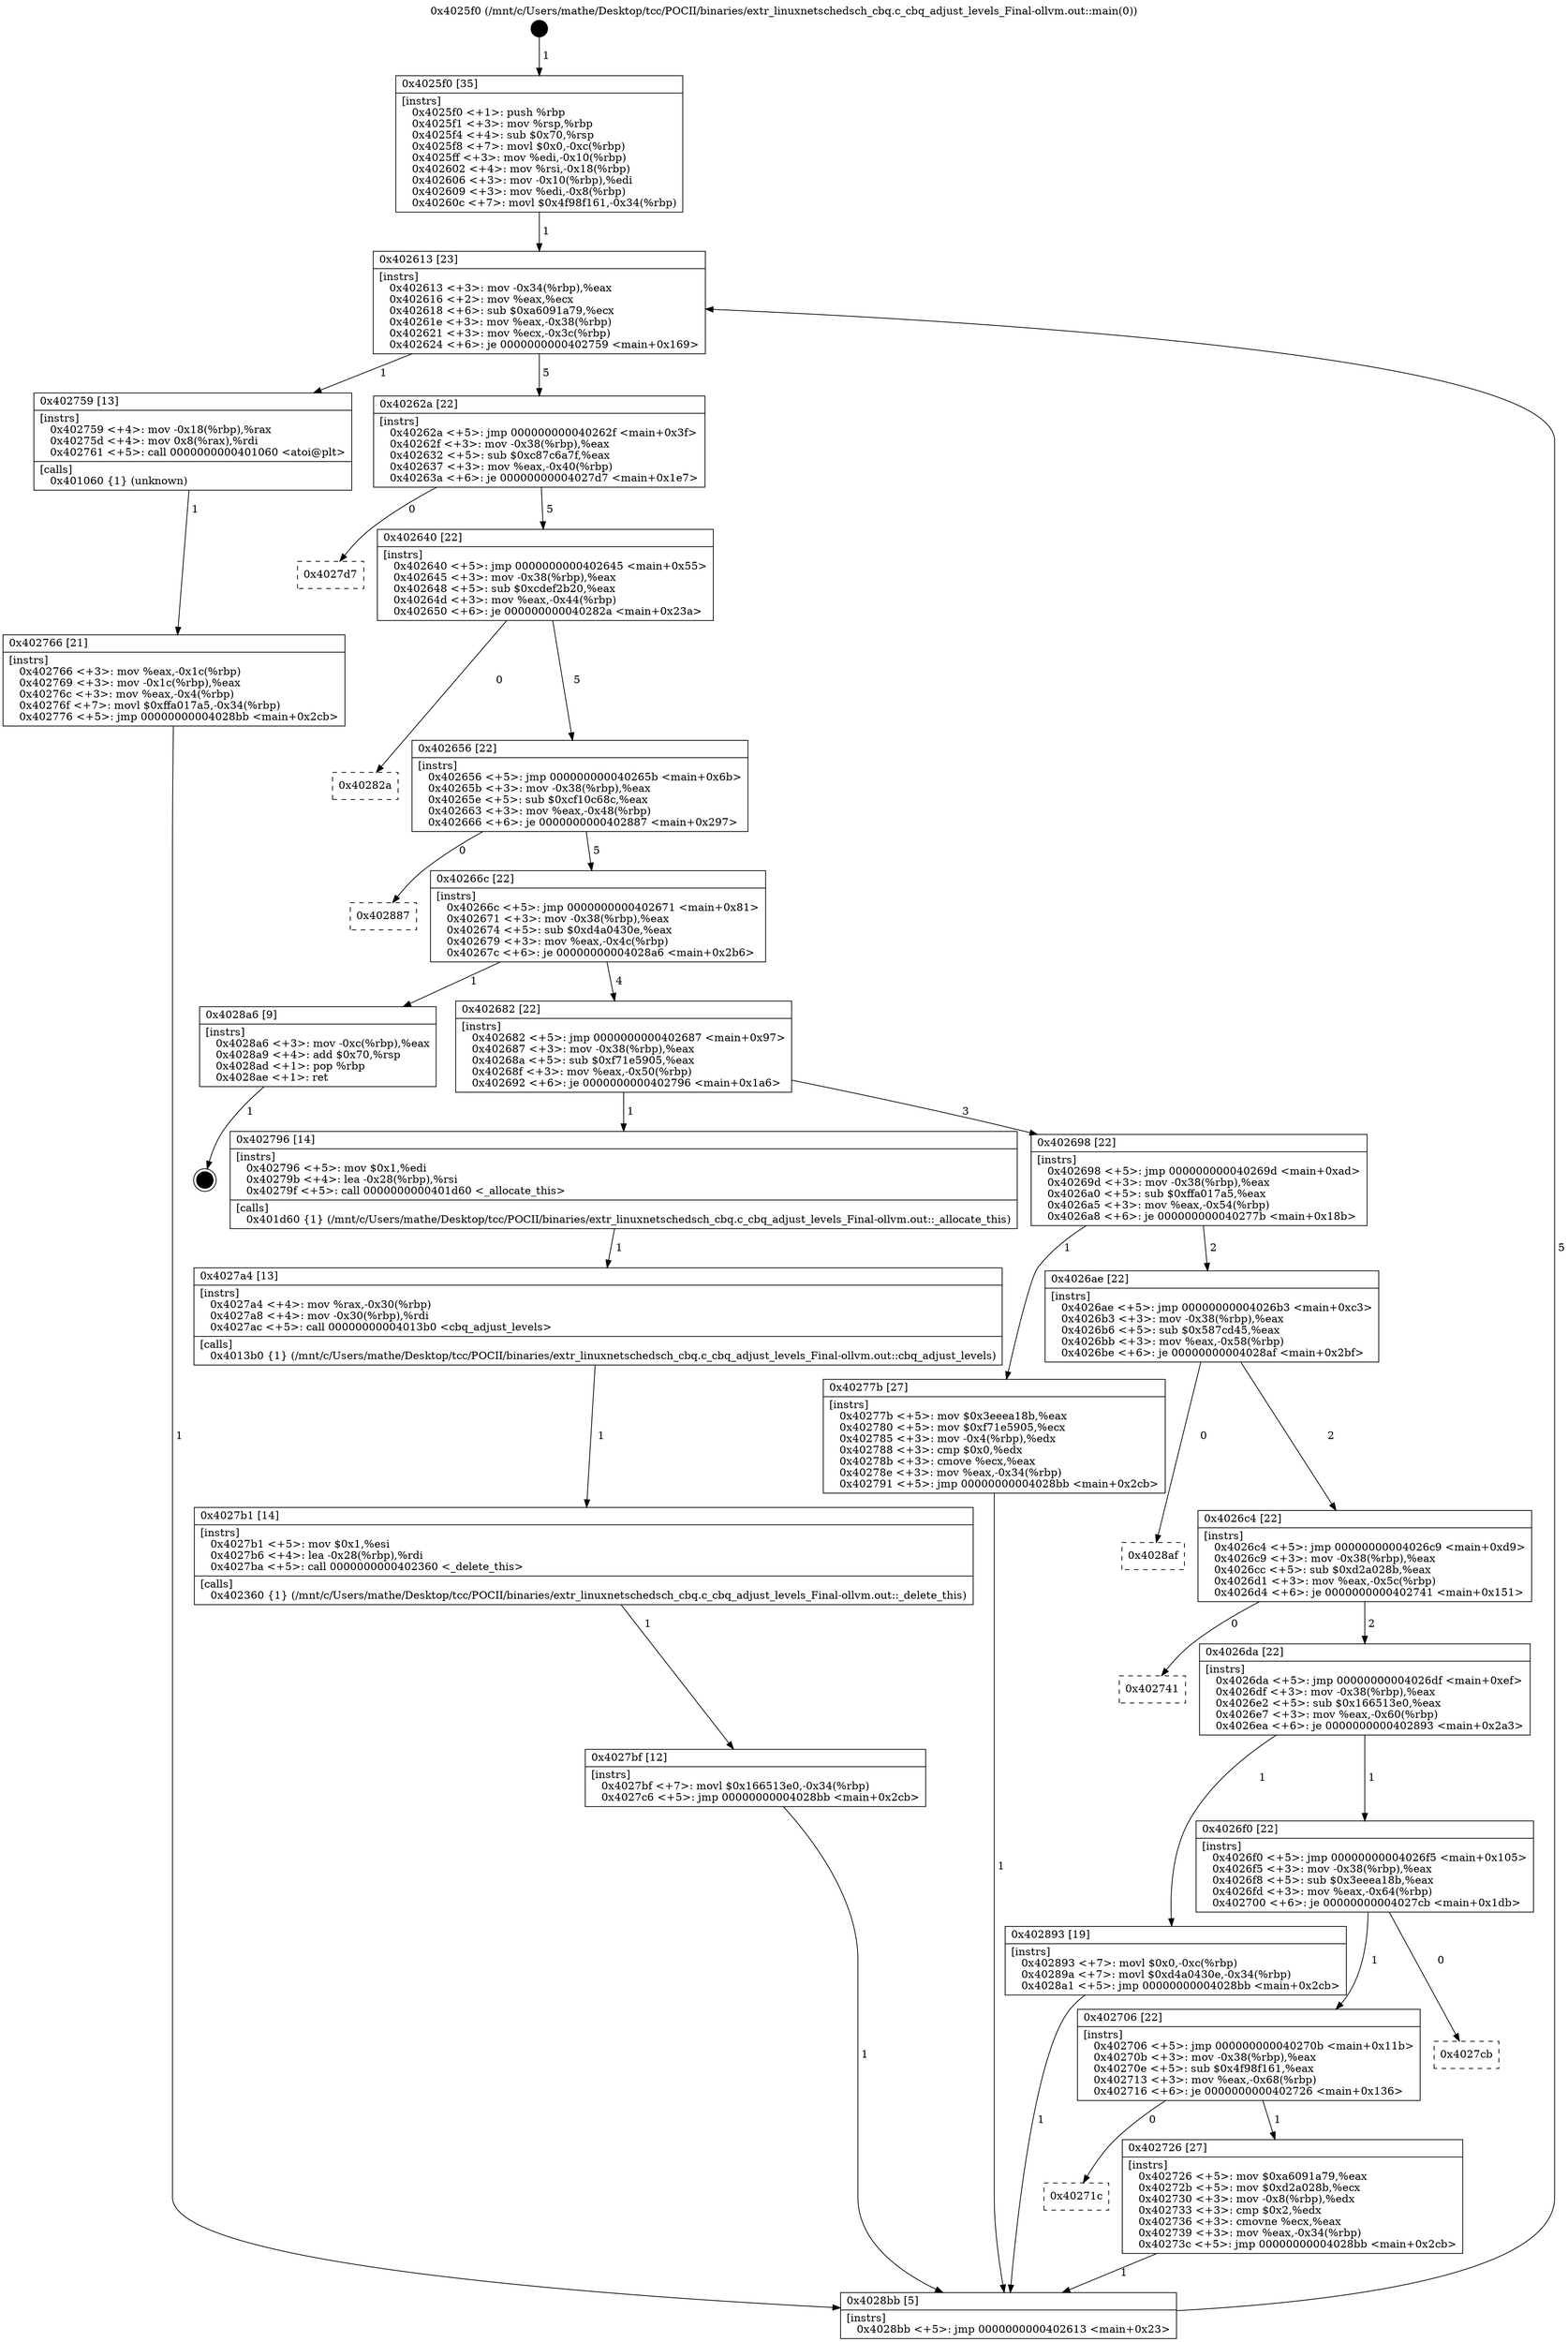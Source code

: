 digraph "0x4025f0" {
  label = "0x4025f0 (/mnt/c/Users/mathe/Desktop/tcc/POCII/binaries/extr_linuxnetschedsch_cbq.c_cbq_adjust_levels_Final-ollvm.out::main(0))"
  labelloc = "t"
  node[shape=record]

  Entry [label="",width=0.3,height=0.3,shape=circle,fillcolor=black,style=filled]
  "0x402613" [label="{
     0x402613 [23]\l
     | [instrs]\l
     &nbsp;&nbsp;0x402613 \<+3\>: mov -0x34(%rbp),%eax\l
     &nbsp;&nbsp;0x402616 \<+2\>: mov %eax,%ecx\l
     &nbsp;&nbsp;0x402618 \<+6\>: sub $0xa6091a79,%ecx\l
     &nbsp;&nbsp;0x40261e \<+3\>: mov %eax,-0x38(%rbp)\l
     &nbsp;&nbsp;0x402621 \<+3\>: mov %ecx,-0x3c(%rbp)\l
     &nbsp;&nbsp;0x402624 \<+6\>: je 0000000000402759 \<main+0x169\>\l
  }"]
  "0x402759" [label="{
     0x402759 [13]\l
     | [instrs]\l
     &nbsp;&nbsp;0x402759 \<+4\>: mov -0x18(%rbp),%rax\l
     &nbsp;&nbsp;0x40275d \<+4\>: mov 0x8(%rax),%rdi\l
     &nbsp;&nbsp;0x402761 \<+5\>: call 0000000000401060 \<atoi@plt\>\l
     | [calls]\l
     &nbsp;&nbsp;0x401060 \{1\} (unknown)\l
  }"]
  "0x40262a" [label="{
     0x40262a [22]\l
     | [instrs]\l
     &nbsp;&nbsp;0x40262a \<+5\>: jmp 000000000040262f \<main+0x3f\>\l
     &nbsp;&nbsp;0x40262f \<+3\>: mov -0x38(%rbp),%eax\l
     &nbsp;&nbsp;0x402632 \<+5\>: sub $0xc87c6a7f,%eax\l
     &nbsp;&nbsp;0x402637 \<+3\>: mov %eax,-0x40(%rbp)\l
     &nbsp;&nbsp;0x40263a \<+6\>: je 00000000004027d7 \<main+0x1e7\>\l
  }"]
  Exit [label="",width=0.3,height=0.3,shape=circle,fillcolor=black,style=filled,peripheries=2]
  "0x4027d7" [label="{
     0x4027d7\l
  }", style=dashed]
  "0x402640" [label="{
     0x402640 [22]\l
     | [instrs]\l
     &nbsp;&nbsp;0x402640 \<+5\>: jmp 0000000000402645 \<main+0x55\>\l
     &nbsp;&nbsp;0x402645 \<+3\>: mov -0x38(%rbp),%eax\l
     &nbsp;&nbsp;0x402648 \<+5\>: sub $0xcdef2b20,%eax\l
     &nbsp;&nbsp;0x40264d \<+3\>: mov %eax,-0x44(%rbp)\l
     &nbsp;&nbsp;0x402650 \<+6\>: je 000000000040282a \<main+0x23a\>\l
  }"]
  "0x4027bf" [label="{
     0x4027bf [12]\l
     | [instrs]\l
     &nbsp;&nbsp;0x4027bf \<+7\>: movl $0x166513e0,-0x34(%rbp)\l
     &nbsp;&nbsp;0x4027c6 \<+5\>: jmp 00000000004028bb \<main+0x2cb\>\l
  }"]
  "0x40282a" [label="{
     0x40282a\l
  }", style=dashed]
  "0x402656" [label="{
     0x402656 [22]\l
     | [instrs]\l
     &nbsp;&nbsp;0x402656 \<+5\>: jmp 000000000040265b \<main+0x6b\>\l
     &nbsp;&nbsp;0x40265b \<+3\>: mov -0x38(%rbp),%eax\l
     &nbsp;&nbsp;0x40265e \<+5\>: sub $0xcf10c68c,%eax\l
     &nbsp;&nbsp;0x402663 \<+3\>: mov %eax,-0x48(%rbp)\l
     &nbsp;&nbsp;0x402666 \<+6\>: je 0000000000402887 \<main+0x297\>\l
  }"]
  "0x4027b1" [label="{
     0x4027b1 [14]\l
     | [instrs]\l
     &nbsp;&nbsp;0x4027b1 \<+5\>: mov $0x1,%esi\l
     &nbsp;&nbsp;0x4027b6 \<+4\>: lea -0x28(%rbp),%rdi\l
     &nbsp;&nbsp;0x4027ba \<+5\>: call 0000000000402360 \<_delete_this\>\l
     | [calls]\l
     &nbsp;&nbsp;0x402360 \{1\} (/mnt/c/Users/mathe/Desktop/tcc/POCII/binaries/extr_linuxnetschedsch_cbq.c_cbq_adjust_levels_Final-ollvm.out::_delete_this)\l
  }"]
  "0x402887" [label="{
     0x402887\l
  }", style=dashed]
  "0x40266c" [label="{
     0x40266c [22]\l
     | [instrs]\l
     &nbsp;&nbsp;0x40266c \<+5\>: jmp 0000000000402671 \<main+0x81\>\l
     &nbsp;&nbsp;0x402671 \<+3\>: mov -0x38(%rbp),%eax\l
     &nbsp;&nbsp;0x402674 \<+5\>: sub $0xd4a0430e,%eax\l
     &nbsp;&nbsp;0x402679 \<+3\>: mov %eax,-0x4c(%rbp)\l
     &nbsp;&nbsp;0x40267c \<+6\>: je 00000000004028a6 \<main+0x2b6\>\l
  }"]
  "0x4027a4" [label="{
     0x4027a4 [13]\l
     | [instrs]\l
     &nbsp;&nbsp;0x4027a4 \<+4\>: mov %rax,-0x30(%rbp)\l
     &nbsp;&nbsp;0x4027a8 \<+4\>: mov -0x30(%rbp),%rdi\l
     &nbsp;&nbsp;0x4027ac \<+5\>: call 00000000004013b0 \<cbq_adjust_levels\>\l
     | [calls]\l
     &nbsp;&nbsp;0x4013b0 \{1\} (/mnt/c/Users/mathe/Desktop/tcc/POCII/binaries/extr_linuxnetschedsch_cbq.c_cbq_adjust_levels_Final-ollvm.out::cbq_adjust_levels)\l
  }"]
  "0x4028a6" [label="{
     0x4028a6 [9]\l
     | [instrs]\l
     &nbsp;&nbsp;0x4028a6 \<+3\>: mov -0xc(%rbp),%eax\l
     &nbsp;&nbsp;0x4028a9 \<+4\>: add $0x70,%rsp\l
     &nbsp;&nbsp;0x4028ad \<+1\>: pop %rbp\l
     &nbsp;&nbsp;0x4028ae \<+1\>: ret\l
  }"]
  "0x402682" [label="{
     0x402682 [22]\l
     | [instrs]\l
     &nbsp;&nbsp;0x402682 \<+5\>: jmp 0000000000402687 \<main+0x97\>\l
     &nbsp;&nbsp;0x402687 \<+3\>: mov -0x38(%rbp),%eax\l
     &nbsp;&nbsp;0x40268a \<+5\>: sub $0xf71e5905,%eax\l
     &nbsp;&nbsp;0x40268f \<+3\>: mov %eax,-0x50(%rbp)\l
     &nbsp;&nbsp;0x402692 \<+6\>: je 0000000000402796 \<main+0x1a6\>\l
  }"]
  "0x402766" [label="{
     0x402766 [21]\l
     | [instrs]\l
     &nbsp;&nbsp;0x402766 \<+3\>: mov %eax,-0x1c(%rbp)\l
     &nbsp;&nbsp;0x402769 \<+3\>: mov -0x1c(%rbp),%eax\l
     &nbsp;&nbsp;0x40276c \<+3\>: mov %eax,-0x4(%rbp)\l
     &nbsp;&nbsp;0x40276f \<+7\>: movl $0xffa017a5,-0x34(%rbp)\l
     &nbsp;&nbsp;0x402776 \<+5\>: jmp 00000000004028bb \<main+0x2cb\>\l
  }"]
  "0x402796" [label="{
     0x402796 [14]\l
     | [instrs]\l
     &nbsp;&nbsp;0x402796 \<+5\>: mov $0x1,%edi\l
     &nbsp;&nbsp;0x40279b \<+4\>: lea -0x28(%rbp),%rsi\l
     &nbsp;&nbsp;0x40279f \<+5\>: call 0000000000401d60 \<_allocate_this\>\l
     | [calls]\l
     &nbsp;&nbsp;0x401d60 \{1\} (/mnt/c/Users/mathe/Desktop/tcc/POCII/binaries/extr_linuxnetschedsch_cbq.c_cbq_adjust_levels_Final-ollvm.out::_allocate_this)\l
  }"]
  "0x402698" [label="{
     0x402698 [22]\l
     | [instrs]\l
     &nbsp;&nbsp;0x402698 \<+5\>: jmp 000000000040269d \<main+0xad\>\l
     &nbsp;&nbsp;0x40269d \<+3\>: mov -0x38(%rbp),%eax\l
     &nbsp;&nbsp;0x4026a0 \<+5\>: sub $0xffa017a5,%eax\l
     &nbsp;&nbsp;0x4026a5 \<+3\>: mov %eax,-0x54(%rbp)\l
     &nbsp;&nbsp;0x4026a8 \<+6\>: je 000000000040277b \<main+0x18b\>\l
  }"]
  "0x4025f0" [label="{
     0x4025f0 [35]\l
     | [instrs]\l
     &nbsp;&nbsp;0x4025f0 \<+1\>: push %rbp\l
     &nbsp;&nbsp;0x4025f1 \<+3\>: mov %rsp,%rbp\l
     &nbsp;&nbsp;0x4025f4 \<+4\>: sub $0x70,%rsp\l
     &nbsp;&nbsp;0x4025f8 \<+7\>: movl $0x0,-0xc(%rbp)\l
     &nbsp;&nbsp;0x4025ff \<+3\>: mov %edi,-0x10(%rbp)\l
     &nbsp;&nbsp;0x402602 \<+4\>: mov %rsi,-0x18(%rbp)\l
     &nbsp;&nbsp;0x402606 \<+3\>: mov -0x10(%rbp),%edi\l
     &nbsp;&nbsp;0x402609 \<+3\>: mov %edi,-0x8(%rbp)\l
     &nbsp;&nbsp;0x40260c \<+7\>: movl $0x4f98f161,-0x34(%rbp)\l
  }"]
  "0x40277b" [label="{
     0x40277b [27]\l
     | [instrs]\l
     &nbsp;&nbsp;0x40277b \<+5\>: mov $0x3eeea18b,%eax\l
     &nbsp;&nbsp;0x402780 \<+5\>: mov $0xf71e5905,%ecx\l
     &nbsp;&nbsp;0x402785 \<+3\>: mov -0x4(%rbp),%edx\l
     &nbsp;&nbsp;0x402788 \<+3\>: cmp $0x0,%edx\l
     &nbsp;&nbsp;0x40278b \<+3\>: cmove %ecx,%eax\l
     &nbsp;&nbsp;0x40278e \<+3\>: mov %eax,-0x34(%rbp)\l
     &nbsp;&nbsp;0x402791 \<+5\>: jmp 00000000004028bb \<main+0x2cb\>\l
  }"]
  "0x4026ae" [label="{
     0x4026ae [22]\l
     | [instrs]\l
     &nbsp;&nbsp;0x4026ae \<+5\>: jmp 00000000004026b3 \<main+0xc3\>\l
     &nbsp;&nbsp;0x4026b3 \<+3\>: mov -0x38(%rbp),%eax\l
     &nbsp;&nbsp;0x4026b6 \<+5\>: sub $0x587cd45,%eax\l
     &nbsp;&nbsp;0x4026bb \<+3\>: mov %eax,-0x58(%rbp)\l
     &nbsp;&nbsp;0x4026be \<+6\>: je 00000000004028af \<main+0x2bf\>\l
  }"]
  "0x4028bb" [label="{
     0x4028bb [5]\l
     | [instrs]\l
     &nbsp;&nbsp;0x4028bb \<+5\>: jmp 0000000000402613 \<main+0x23\>\l
  }"]
  "0x4028af" [label="{
     0x4028af\l
  }", style=dashed]
  "0x4026c4" [label="{
     0x4026c4 [22]\l
     | [instrs]\l
     &nbsp;&nbsp;0x4026c4 \<+5\>: jmp 00000000004026c9 \<main+0xd9\>\l
     &nbsp;&nbsp;0x4026c9 \<+3\>: mov -0x38(%rbp),%eax\l
     &nbsp;&nbsp;0x4026cc \<+5\>: sub $0xd2a028b,%eax\l
     &nbsp;&nbsp;0x4026d1 \<+3\>: mov %eax,-0x5c(%rbp)\l
     &nbsp;&nbsp;0x4026d4 \<+6\>: je 0000000000402741 \<main+0x151\>\l
  }"]
  "0x40271c" [label="{
     0x40271c\l
  }", style=dashed]
  "0x402741" [label="{
     0x402741\l
  }", style=dashed]
  "0x4026da" [label="{
     0x4026da [22]\l
     | [instrs]\l
     &nbsp;&nbsp;0x4026da \<+5\>: jmp 00000000004026df \<main+0xef\>\l
     &nbsp;&nbsp;0x4026df \<+3\>: mov -0x38(%rbp),%eax\l
     &nbsp;&nbsp;0x4026e2 \<+5\>: sub $0x166513e0,%eax\l
     &nbsp;&nbsp;0x4026e7 \<+3\>: mov %eax,-0x60(%rbp)\l
     &nbsp;&nbsp;0x4026ea \<+6\>: je 0000000000402893 \<main+0x2a3\>\l
  }"]
  "0x402726" [label="{
     0x402726 [27]\l
     | [instrs]\l
     &nbsp;&nbsp;0x402726 \<+5\>: mov $0xa6091a79,%eax\l
     &nbsp;&nbsp;0x40272b \<+5\>: mov $0xd2a028b,%ecx\l
     &nbsp;&nbsp;0x402730 \<+3\>: mov -0x8(%rbp),%edx\l
     &nbsp;&nbsp;0x402733 \<+3\>: cmp $0x2,%edx\l
     &nbsp;&nbsp;0x402736 \<+3\>: cmovne %ecx,%eax\l
     &nbsp;&nbsp;0x402739 \<+3\>: mov %eax,-0x34(%rbp)\l
     &nbsp;&nbsp;0x40273c \<+5\>: jmp 00000000004028bb \<main+0x2cb\>\l
  }"]
  "0x402893" [label="{
     0x402893 [19]\l
     | [instrs]\l
     &nbsp;&nbsp;0x402893 \<+7\>: movl $0x0,-0xc(%rbp)\l
     &nbsp;&nbsp;0x40289a \<+7\>: movl $0xd4a0430e,-0x34(%rbp)\l
     &nbsp;&nbsp;0x4028a1 \<+5\>: jmp 00000000004028bb \<main+0x2cb\>\l
  }"]
  "0x4026f0" [label="{
     0x4026f0 [22]\l
     | [instrs]\l
     &nbsp;&nbsp;0x4026f0 \<+5\>: jmp 00000000004026f5 \<main+0x105\>\l
     &nbsp;&nbsp;0x4026f5 \<+3\>: mov -0x38(%rbp),%eax\l
     &nbsp;&nbsp;0x4026f8 \<+5\>: sub $0x3eeea18b,%eax\l
     &nbsp;&nbsp;0x4026fd \<+3\>: mov %eax,-0x64(%rbp)\l
     &nbsp;&nbsp;0x402700 \<+6\>: je 00000000004027cb \<main+0x1db\>\l
  }"]
  "0x402706" [label="{
     0x402706 [22]\l
     | [instrs]\l
     &nbsp;&nbsp;0x402706 \<+5\>: jmp 000000000040270b \<main+0x11b\>\l
     &nbsp;&nbsp;0x40270b \<+3\>: mov -0x38(%rbp),%eax\l
     &nbsp;&nbsp;0x40270e \<+5\>: sub $0x4f98f161,%eax\l
     &nbsp;&nbsp;0x402713 \<+3\>: mov %eax,-0x68(%rbp)\l
     &nbsp;&nbsp;0x402716 \<+6\>: je 0000000000402726 \<main+0x136\>\l
  }"]
  "0x4027cb" [label="{
     0x4027cb\l
  }", style=dashed]
  Entry -> "0x4025f0" [label=" 1"]
  "0x402613" -> "0x402759" [label=" 1"]
  "0x402613" -> "0x40262a" [label=" 5"]
  "0x4028a6" -> Exit [label=" 1"]
  "0x40262a" -> "0x4027d7" [label=" 0"]
  "0x40262a" -> "0x402640" [label=" 5"]
  "0x402893" -> "0x4028bb" [label=" 1"]
  "0x402640" -> "0x40282a" [label=" 0"]
  "0x402640" -> "0x402656" [label=" 5"]
  "0x4027bf" -> "0x4028bb" [label=" 1"]
  "0x402656" -> "0x402887" [label=" 0"]
  "0x402656" -> "0x40266c" [label=" 5"]
  "0x4027b1" -> "0x4027bf" [label=" 1"]
  "0x40266c" -> "0x4028a6" [label=" 1"]
  "0x40266c" -> "0x402682" [label=" 4"]
  "0x4027a4" -> "0x4027b1" [label=" 1"]
  "0x402682" -> "0x402796" [label=" 1"]
  "0x402682" -> "0x402698" [label=" 3"]
  "0x402796" -> "0x4027a4" [label=" 1"]
  "0x402698" -> "0x40277b" [label=" 1"]
  "0x402698" -> "0x4026ae" [label=" 2"]
  "0x40277b" -> "0x4028bb" [label=" 1"]
  "0x4026ae" -> "0x4028af" [label=" 0"]
  "0x4026ae" -> "0x4026c4" [label=" 2"]
  "0x402766" -> "0x4028bb" [label=" 1"]
  "0x4026c4" -> "0x402741" [label=" 0"]
  "0x4026c4" -> "0x4026da" [label=" 2"]
  "0x402759" -> "0x402766" [label=" 1"]
  "0x4026da" -> "0x402893" [label=" 1"]
  "0x4026da" -> "0x4026f0" [label=" 1"]
  "0x4028bb" -> "0x402613" [label=" 5"]
  "0x4026f0" -> "0x4027cb" [label=" 0"]
  "0x4026f0" -> "0x402706" [label=" 1"]
  "0x4025f0" -> "0x402613" [label=" 1"]
  "0x402706" -> "0x402726" [label=" 1"]
  "0x402706" -> "0x40271c" [label=" 0"]
  "0x402726" -> "0x4028bb" [label=" 1"]
}
